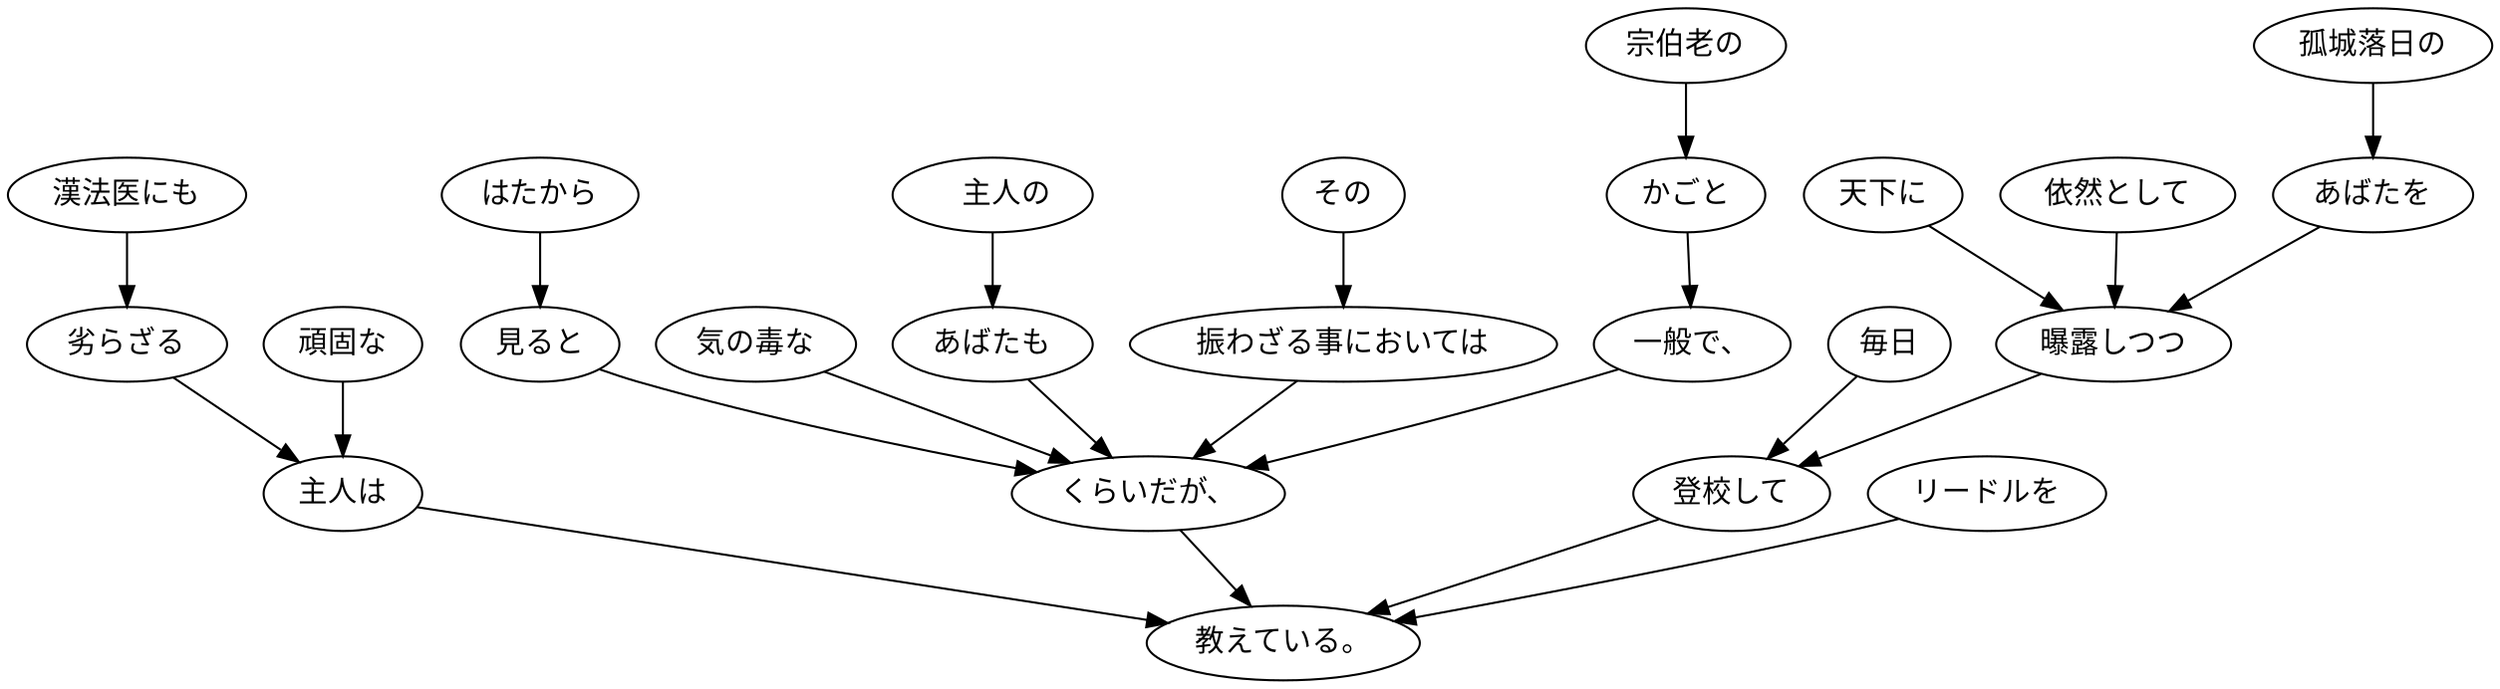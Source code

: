 digraph graph5576 {
	node0 [label="　主人の"];
	node1 [label="あばたも"];
	node2 [label="その"];
	node3 [label="振わざる事においては"];
	node4 [label="宗伯老の"];
	node5 [label="かごと"];
	node6 [label="一般で、"];
	node7 [label="はたから"];
	node8 [label="見ると"];
	node9 [label="気の毒な"];
	node10 [label="くらいだが、"];
	node11 [label="漢法医にも"];
	node12 [label="劣らざる"];
	node13 [label="頑固な"];
	node14 [label="主人は"];
	node15 [label="依然として"];
	node16 [label="孤城落日の"];
	node17 [label="あばたを"];
	node18 [label="天下に"];
	node19 [label="曝露しつつ"];
	node20 [label="毎日"];
	node21 [label="登校して"];
	node22 [label="リードルを"];
	node23 [label="教えている。"];
	node0 -> node1;
	node1 -> node10;
	node2 -> node3;
	node3 -> node10;
	node4 -> node5;
	node5 -> node6;
	node6 -> node10;
	node7 -> node8;
	node8 -> node10;
	node9 -> node10;
	node10 -> node23;
	node11 -> node12;
	node12 -> node14;
	node13 -> node14;
	node14 -> node23;
	node15 -> node19;
	node16 -> node17;
	node17 -> node19;
	node18 -> node19;
	node19 -> node21;
	node20 -> node21;
	node21 -> node23;
	node22 -> node23;
}
